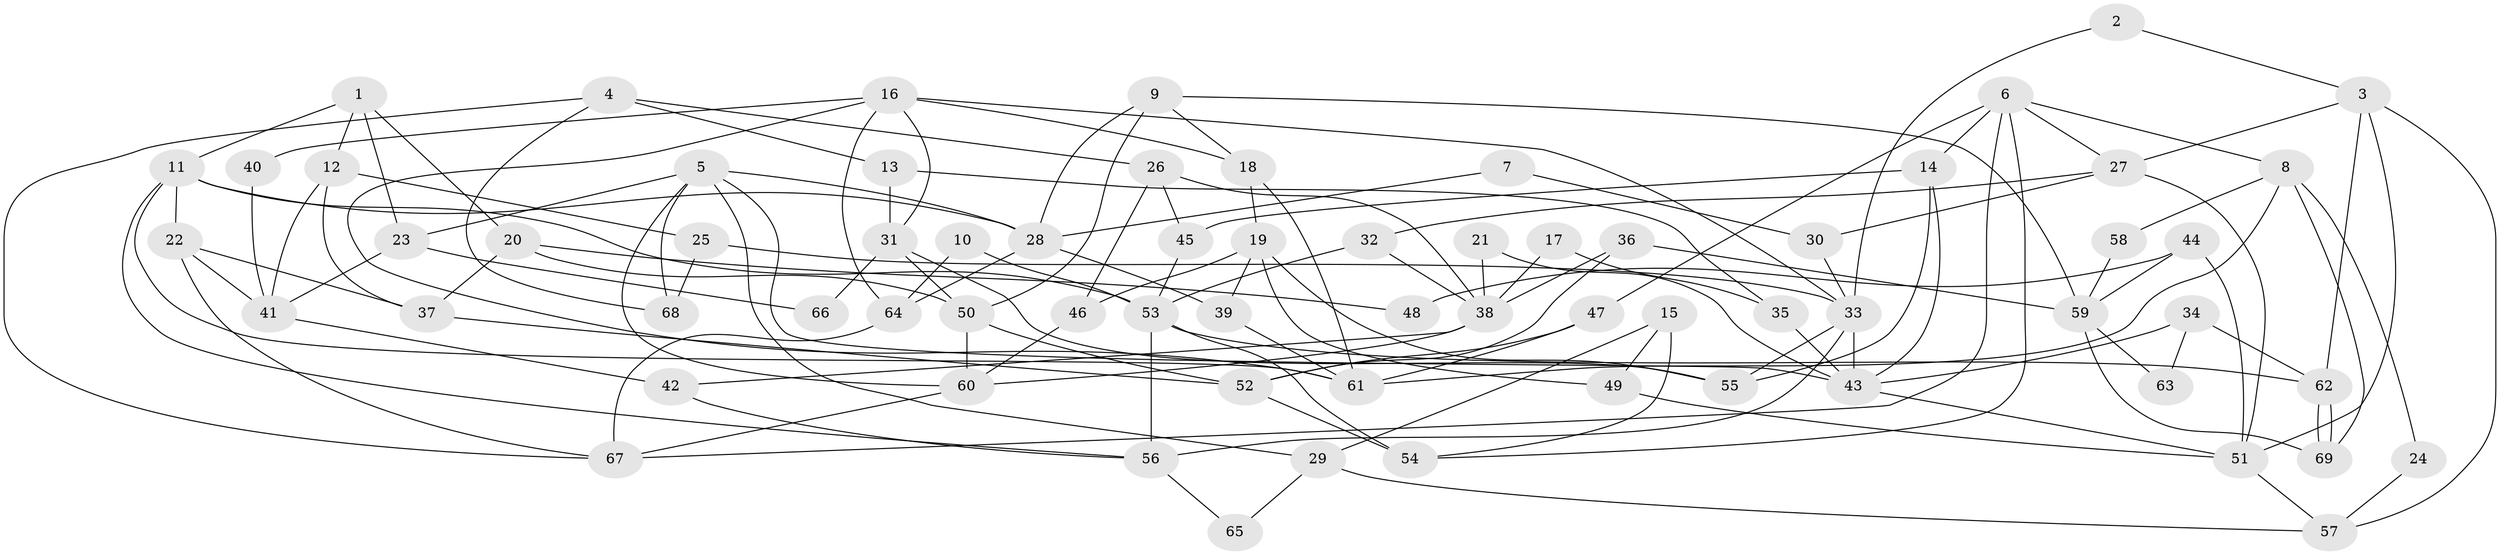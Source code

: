 // coarse degree distribution, {4: 0.15, 2: 0.3, 5: 0.15, 6: 0.1, 9: 0.05, 7: 0.05, 11: 0.05, 3: 0.1, 8: 0.05}
// Generated by graph-tools (version 1.1) at 2025/53/03/04/25 21:53:20]
// undirected, 69 vertices, 138 edges
graph export_dot {
graph [start="1"]
  node [color=gray90,style=filled];
  1;
  2;
  3;
  4;
  5;
  6;
  7;
  8;
  9;
  10;
  11;
  12;
  13;
  14;
  15;
  16;
  17;
  18;
  19;
  20;
  21;
  22;
  23;
  24;
  25;
  26;
  27;
  28;
  29;
  30;
  31;
  32;
  33;
  34;
  35;
  36;
  37;
  38;
  39;
  40;
  41;
  42;
  43;
  44;
  45;
  46;
  47;
  48;
  49;
  50;
  51;
  52;
  53;
  54;
  55;
  56;
  57;
  58;
  59;
  60;
  61;
  62;
  63;
  64;
  65;
  66;
  67;
  68;
  69;
  1 -- 12;
  1 -- 11;
  1 -- 20;
  1 -- 23;
  2 -- 33;
  2 -- 3;
  3 -- 27;
  3 -- 62;
  3 -- 51;
  3 -- 57;
  4 -- 26;
  4 -- 68;
  4 -- 13;
  4 -- 67;
  5 -- 29;
  5 -- 28;
  5 -- 23;
  5 -- 43;
  5 -- 60;
  5 -- 68;
  6 -- 67;
  6 -- 14;
  6 -- 8;
  6 -- 27;
  6 -- 47;
  6 -- 54;
  7 -- 30;
  7 -- 28;
  8 -- 61;
  8 -- 24;
  8 -- 58;
  8 -- 69;
  9 -- 59;
  9 -- 50;
  9 -- 18;
  9 -- 28;
  10 -- 64;
  10 -- 53;
  11 -- 22;
  11 -- 28;
  11 -- 53;
  11 -- 56;
  11 -- 61;
  12 -- 37;
  12 -- 41;
  12 -- 25;
  13 -- 31;
  13 -- 35;
  14 -- 43;
  14 -- 55;
  14 -- 45;
  15 -- 54;
  15 -- 49;
  15 -- 29;
  16 -- 61;
  16 -- 31;
  16 -- 18;
  16 -- 33;
  16 -- 40;
  16 -- 64;
  17 -- 38;
  17 -- 35;
  18 -- 19;
  18 -- 61;
  19 -- 39;
  19 -- 46;
  19 -- 49;
  19 -- 55;
  20 -- 50;
  20 -- 37;
  20 -- 48;
  21 -- 43;
  21 -- 38;
  22 -- 67;
  22 -- 37;
  22 -- 41;
  23 -- 41;
  23 -- 66;
  24 -- 57;
  25 -- 33;
  25 -- 68;
  26 -- 46;
  26 -- 38;
  26 -- 45;
  27 -- 51;
  27 -- 30;
  27 -- 32;
  28 -- 64;
  28 -- 39;
  29 -- 57;
  29 -- 65;
  30 -- 33;
  31 -- 50;
  31 -- 55;
  31 -- 66;
  32 -- 53;
  32 -- 38;
  33 -- 56;
  33 -- 43;
  33 -- 55;
  34 -- 43;
  34 -- 62;
  34 -- 63;
  35 -- 43;
  36 -- 38;
  36 -- 52;
  36 -- 59;
  37 -- 52;
  38 -- 42;
  38 -- 60;
  39 -- 61;
  40 -- 41;
  41 -- 42;
  42 -- 56;
  43 -- 51;
  44 -- 51;
  44 -- 59;
  44 -- 48;
  45 -- 53;
  46 -- 60;
  47 -- 61;
  47 -- 52;
  49 -- 51;
  50 -- 52;
  50 -- 60;
  51 -- 57;
  52 -- 54;
  53 -- 54;
  53 -- 56;
  53 -- 62;
  56 -- 65;
  58 -- 59;
  59 -- 69;
  59 -- 63;
  60 -- 67;
  62 -- 69;
  62 -- 69;
  64 -- 67;
}
